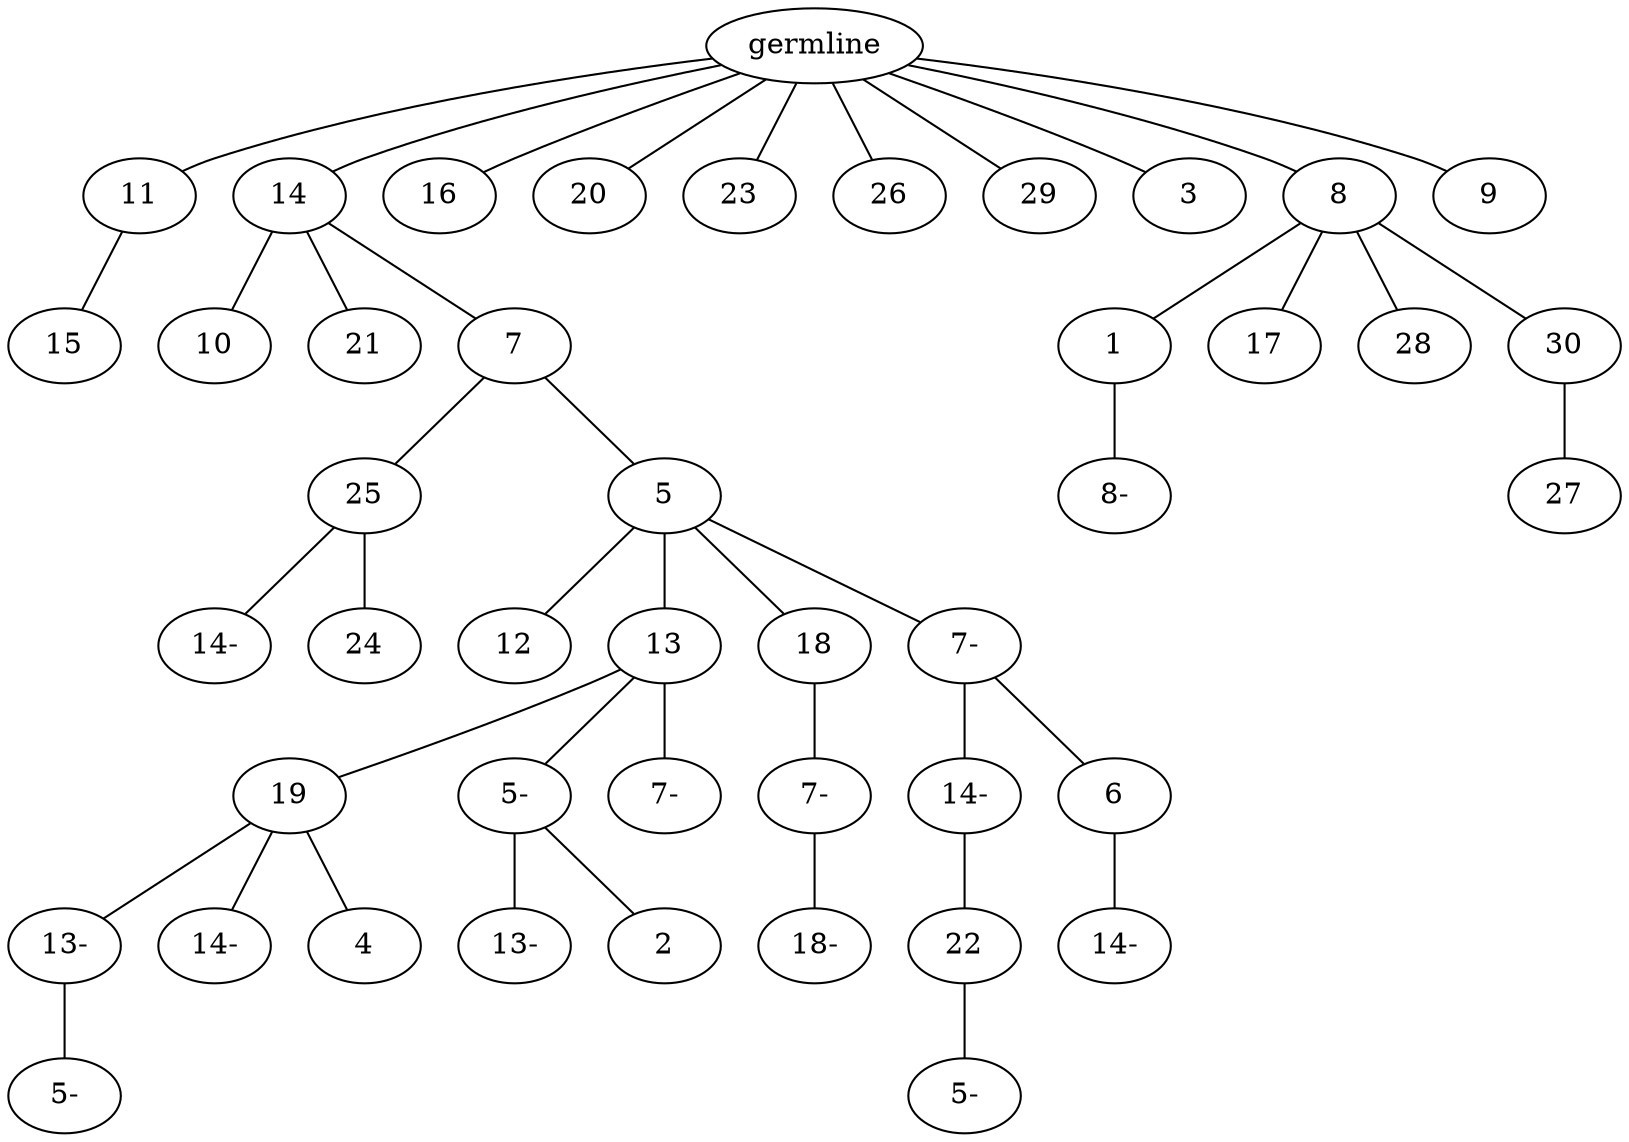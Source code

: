 graph tree {
    "140522567788288" [label="germline"];
    "140522567648208" [label="11"];
    "140522567615536" [label="15"];
    "140522567700096" [label="14"];
    "140522567617984" [label="10"];
    "140522567615776" [label="21"];
    "140522567616688" [label="7"];
    "140522567614912" [label="25"];
    "140522567637648" [label="14-"];
    "140522567617744" [label="24"];
    "140522567616832" [label="5"];
    "140522567616112" [label="12"];
    "140522567615968" [label="13"];
    "140522567617648" [label="19"];
    "140522567615728" [label="13-"];
    "140522567617552" [label="5-"];
    "140522567614720" [label="14-"];
    "140522567616208" [label="4"];
    "140522567616160" [label="5-"];
    "140522567616256" [label="13-"];
    "140522567618320" [label="2"];
    "140522567617456" [label="7-"];
    "140522567616976" [label="18"];
    "140522567614864" [label="7-"];
    "140522567794800" [label="18-"];
    "140522567616880" [label="7-"];
    "140522567795808" [label="14-"];
    "140522567795280" [label="22"];
    "140522567795424" [label="5-"];
    "140522567795712" [label="6"];
    "140522567796384" [label="14-"];
    "140522567614576" [label="16"];
    "140522567614816" [label="20"];
    "140522567617792" [label="23"];
    "140522567617216" [label="26"];
    "140522567617264" [label="29"];
    "140522567615104" [label="3"];
    "140522567617312" [label="8"];
    "140522567795568" [label="1"];
    "140522567796000" [label="8-"];
    "140522567796432" [label="17"];
    "140522567796288" [label="28"];
    "140522567796960" [label="30"];
    "140522567796480" [label="27"];
    "140522567673792" [label="9"];
    "140522567788288" -- "140522567648208";
    "140522567788288" -- "140522567700096";
    "140522567788288" -- "140522567614576";
    "140522567788288" -- "140522567614816";
    "140522567788288" -- "140522567617792";
    "140522567788288" -- "140522567617216";
    "140522567788288" -- "140522567617264";
    "140522567788288" -- "140522567615104";
    "140522567788288" -- "140522567617312";
    "140522567788288" -- "140522567673792";
    "140522567648208" -- "140522567615536";
    "140522567700096" -- "140522567617984";
    "140522567700096" -- "140522567615776";
    "140522567700096" -- "140522567616688";
    "140522567616688" -- "140522567614912";
    "140522567616688" -- "140522567616832";
    "140522567614912" -- "140522567637648";
    "140522567614912" -- "140522567617744";
    "140522567616832" -- "140522567616112";
    "140522567616832" -- "140522567615968";
    "140522567616832" -- "140522567616976";
    "140522567616832" -- "140522567616880";
    "140522567615968" -- "140522567617648";
    "140522567615968" -- "140522567616160";
    "140522567615968" -- "140522567617456";
    "140522567617648" -- "140522567615728";
    "140522567617648" -- "140522567614720";
    "140522567617648" -- "140522567616208";
    "140522567615728" -- "140522567617552";
    "140522567616160" -- "140522567616256";
    "140522567616160" -- "140522567618320";
    "140522567616976" -- "140522567614864";
    "140522567614864" -- "140522567794800";
    "140522567616880" -- "140522567795808";
    "140522567616880" -- "140522567795712";
    "140522567795808" -- "140522567795280";
    "140522567795280" -- "140522567795424";
    "140522567795712" -- "140522567796384";
    "140522567617312" -- "140522567795568";
    "140522567617312" -- "140522567796432";
    "140522567617312" -- "140522567796288";
    "140522567617312" -- "140522567796960";
    "140522567795568" -- "140522567796000";
    "140522567796960" -- "140522567796480";
}
